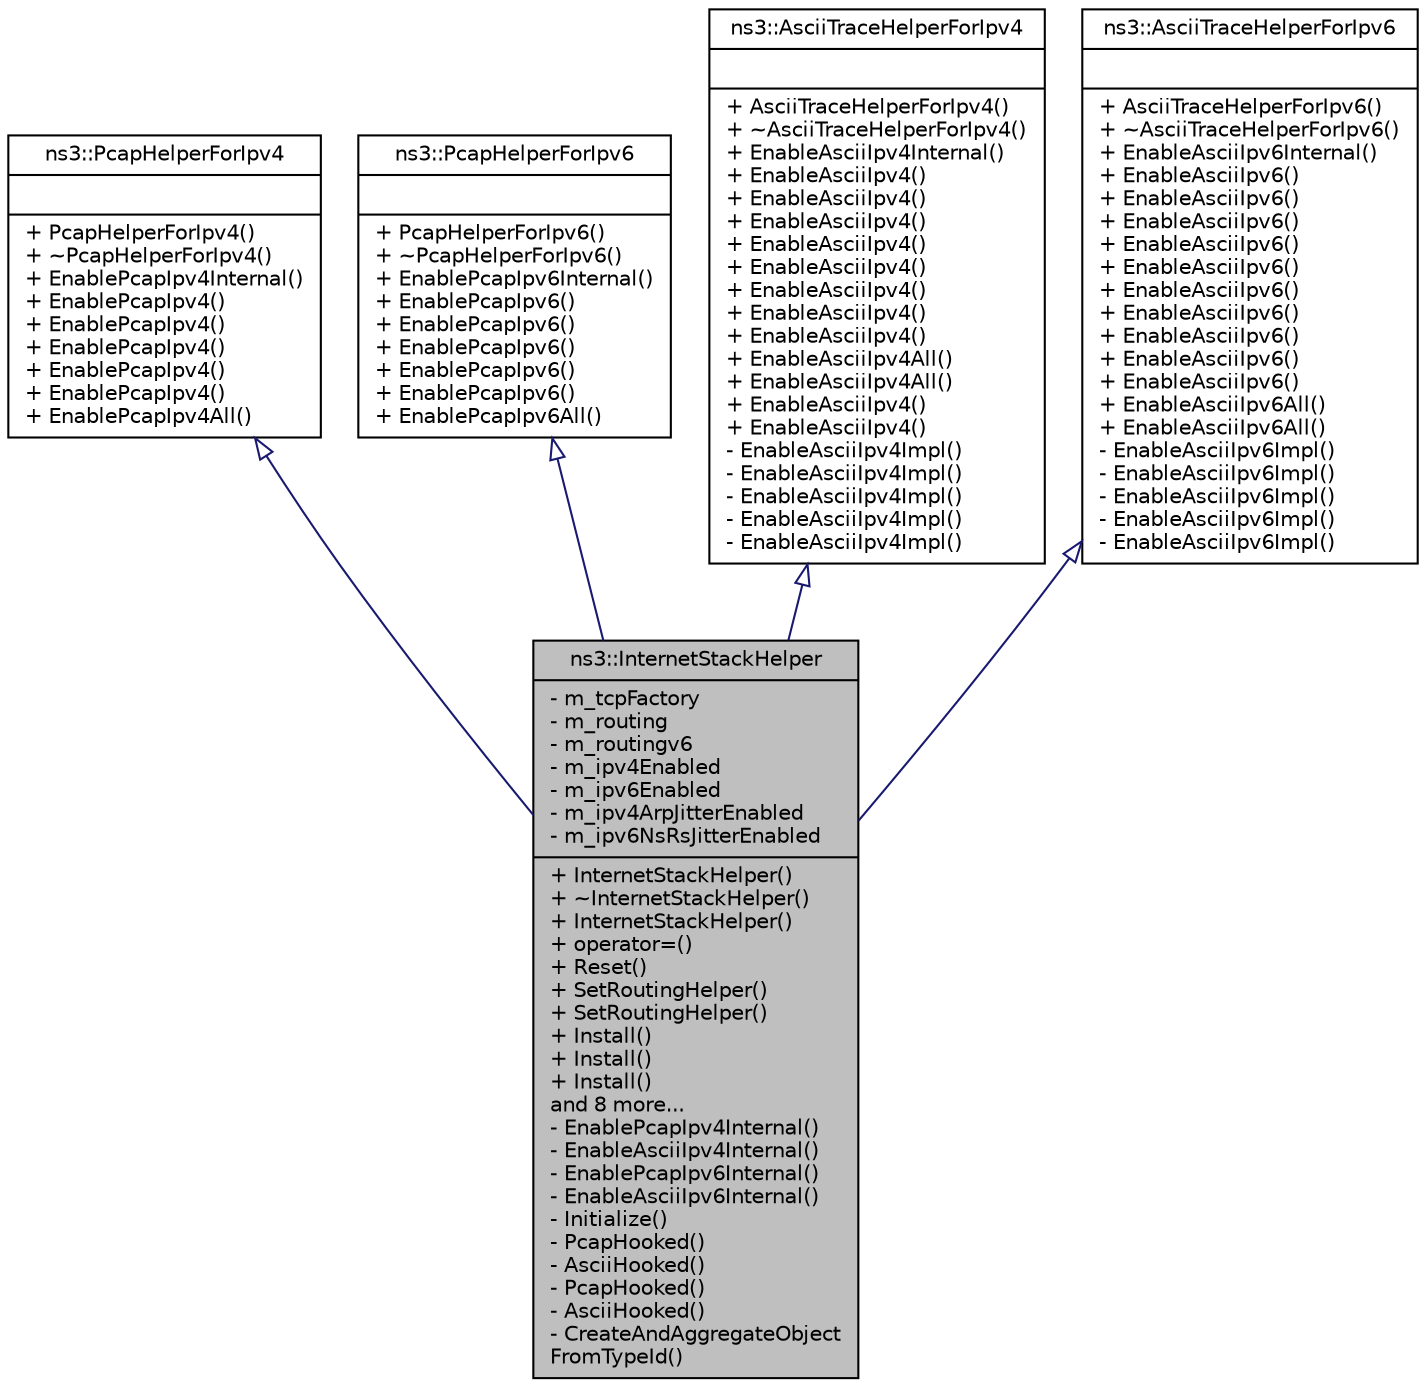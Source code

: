 digraph "ns3::InternetStackHelper"
{
  edge [fontname="Helvetica",fontsize="10",labelfontname="Helvetica",labelfontsize="10"];
  node [fontname="Helvetica",fontsize="10",shape=record];
  Node1 [label="{ns3::InternetStackHelper\n|- m_tcpFactory\l- m_routing\l- m_routingv6\l- m_ipv4Enabled\l- m_ipv6Enabled\l- m_ipv4ArpJitterEnabled\l- m_ipv6NsRsJitterEnabled\l|+ InternetStackHelper()\l+ ~InternetStackHelper()\l+ InternetStackHelper()\l+ operator=()\l+ Reset()\l+ SetRoutingHelper()\l+ SetRoutingHelper()\l+ Install()\l+ Install()\l+ Install()\land 8 more...\l- EnablePcapIpv4Internal()\l- EnableAsciiIpv4Internal()\l- EnablePcapIpv6Internal()\l- EnableAsciiIpv6Internal()\l- Initialize()\l- PcapHooked()\l- AsciiHooked()\l- PcapHooked()\l- AsciiHooked()\l- CreateAndAggregateObject\lFromTypeId()\l}",height=0.2,width=0.4,color="black", fillcolor="grey75", style="filled", fontcolor="black"];
  Node2 -> Node1 [dir="back",color="midnightblue",fontsize="10",style="solid",arrowtail="onormal"];
  Node2 [label="{ns3::PcapHelperForIpv4\n||+ PcapHelperForIpv4()\l+ ~PcapHelperForIpv4()\l+ EnablePcapIpv4Internal()\l+ EnablePcapIpv4()\l+ EnablePcapIpv4()\l+ EnablePcapIpv4()\l+ EnablePcapIpv4()\l+ EnablePcapIpv4()\l+ EnablePcapIpv4All()\l}",height=0.2,width=0.4,color="black", fillcolor="white", style="filled",URL="$d0/da6/classns3_1_1PcapHelperForIpv4.html",tooltip="Base class providing common user-level pcap operations for helpers representing IPv4 protocols ..."];
  Node3 -> Node1 [dir="back",color="midnightblue",fontsize="10",style="solid",arrowtail="onormal"];
  Node3 [label="{ns3::PcapHelperForIpv6\n||+ PcapHelperForIpv6()\l+ ~PcapHelperForIpv6()\l+ EnablePcapIpv6Internal()\l+ EnablePcapIpv6()\l+ EnablePcapIpv6()\l+ EnablePcapIpv6()\l+ EnablePcapIpv6()\l+ EnablePcapIpv6()\l+ EnablePcapIpv6All()\l}",height=0.2,width=0.4,color="black", fillcolor="white", style="filled",URL="$d6/dc6/classns3_1_1PcapHelperForIpv6.html",tooltip="Base class providing common user-level pcap operations for helpers representing IPv6 protocols ..."];
  Node4 -> Node1 [dir="back",color="midnightblue",fontsize="10",style="solid",arrowtail="onormal"];
  Node4 [label="{ns3::AsciiTraceHelperForIpv4\n||+ AsciiTraceHelperForIpv4()\l+ ~AsciiTraceHelperForIpv4()\l+ EnableAsciiIpv4Internal()\l+ EnableAsciiIpv4()\l+ EnableAsciiIpv4()\l+ EnableAsciiIpv4()\l+ EnableAsciiIpv4()\l+ EnableAsciiIpv4()\l+ EnableAsciiIpv4()\l+ EnableAsciiIpv4()\l+ EnableAsciiIpv4()\l+ EnableAsciiIpv4All()\l+ EnableAsciiIpv4All()\l+ EnableAsciiIpv4()\l+ EnableAsciiIpv4()\l- EnableAsciiIpv4Impl()\l- EnableAsciiIpv4Impl()\l- EnableAsciiIpv4Impl()\l- EnableAsciiIpv4Impl()\l- EnableAsciiIpv4Impl()\l}",height=0.2,width=0.4,color="black", fillcolor="white", style="filled",URL="$da/d24/classns3_1_1AsciiTraceHelperForIpv4.html",tooltip="Base class providing common user-level ascii trace operations for helpers representing IPv4 protocols..."];
  Node5 -> Node1 [dir="back",color="midnightblue",fontsize="10",style="solid",arrowtail="onormal"];
  Node5 [label="{ns3::AsciiTraceHelperForIpv6\n||+ AsciiTraceHelperForIpv6()\l+ ~AsciiTraceHelperForIpv6()\l+ EnableAsciiIpv6Internal()\l+ EnableAsciiIpv6()\l+ EnableAsciiIpv6()\l+ EnableAsciiIpv6()\l+ EnableAsciiIpv6()\l+ EnableAsciiIpv6()\l+ EnableAsciiIpv6()\l+ EnableAsciiIpv6()\l+ EnableAsciiIpv6()\l+ EnableAsciiIpv6()\l+ EnableAsciiIpv6()\l+ EnableAsciiIpv6All()\l+ EnableAsciiIpv6All()\l- EnableAsciiIpv6Impl()\l- EnableAsciiIpv6Impl()\l- EnableAsciiIpv6Impl()\l- EnableAsciiIpv6Impl()\l- EnableAsciiIpv6Impl()\l}",height=0.2,width=0.4,color="black", fillcolor="white", style="filled",URL="$df/dc1/classns3_1_1AsciiTraceHelperForIpv6.html",tooltip="Base class providing common user-level ascii trace operations for helpers representing IPv6 protocols..."];
}

